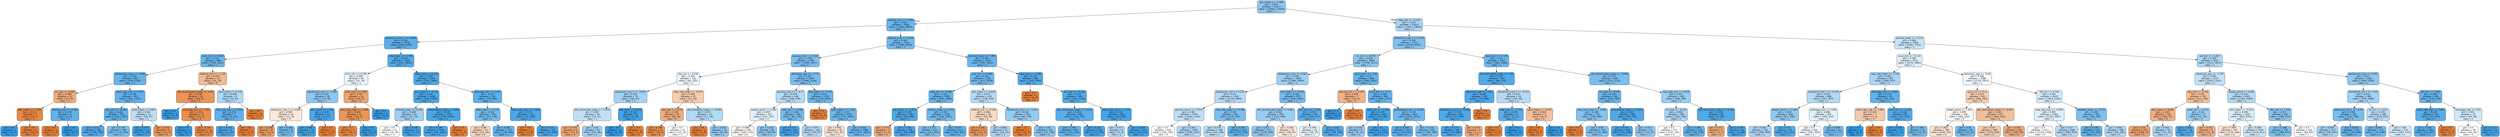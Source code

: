 digraph Tree {
node [shape=box, style="filled, rounded", color="black", fontname="helvetica"] ;
edge [fontname="helvetica"] ;
0 [label="gcs_verbal <= -0.308\ngini = 0.421\nsamples = 21217\nvalue = [10081, 23409]\nclass = 1", fillcolor="#8ec7f0"] ;
1 [label="totalco2_min <= -0.503\ngini = 0.319\nsamples = 7802\nvalue = [2444, 9807]\nclass = 1", fillcolor="#6ab5eb"] ;
0 -> 1 [labeldistance=2.5, labelangle=45, headlabel="True"] ;
2 [label="potassium_max.1 <= -0.034\ngini = 0.256\nsamples = 2378\nvalue = [560, 3148]\nclass = 1", fillcolor="#5caeea"] ;
1 -> 2 ;
3 [label="pco2_min <= 0.629\ngini = 0.321\nsamples = 988\nvalue = [309, 1232]\nclass = 1", fillcolor="#6bb6ec"] ;
2 -> 3 ;
4 [label="baseexcess_max <= -3.669\ngini = 0.303\nsamples = 965\nvalue = [278, 1218]\nclass = 1", fillcolor="#66b3eb"] ;
3 -> 4 ;
5 [label="inr_max <= 4.509\ngini = 0.386\nsamples = 13\nvalue = [17, 6]\nclass = 0", fillcolor="#eead7f"] ;
4 -> 5 ;
6 [label="wbc_mean <= -1.189\ngini = 0.111\nsamples = 9\nvalue = [16, 1]\nclass = 0", fillcolor="#e78945"] ;
5 -> 6 ;
7 [label="gini = 0.0\nsamples = 1\nvalue = [0, 1]\nclass = 1", fillcolor="#399de5"] ;
6 -> 7 ;
8 [label="gini = 0.0\nsamples = 8\nvalue = [16, 0]\nclass = 0", fillcolor="#e58139"] ;
6 -> 8 ;
9 [label="glucose_max <= -0.384\ngini = 0.278\nsamples = 4\nvalue = [1, 5]\nclass = 1", fillcolor="#61b1ea"] ;
5 -> 9 ;
10 [label="gini = 0.0\nsamples = 1\nvalue = [1, 0]\nclass = 0", fillcolor="#e58139"] ;
9 -> 10 ;
11 [label="gini = 0.0\nsamples = 3\nvalue = [0, 5]\nclass = 1", fillcolor="#399de5"] ;
9 -> 11 ;
12 [label="heart_rate_max <= 2.627\ngini = 0.292\nsamples = 952\nvalue = [261, 1212]\nclass = 1", fillcolor="#64b2eb"] ;
4 -> 12 ;
13 [label="sbp_min <= -0.184\ngini = 0.282\nsamples = 931\nvalue = [243, 1185]\nclass = 1", fillcolor="#62b1ea"] ;
12 -> 13 ;
14 [label="gini = 0.213\nsamples = 582\nvalue = [108, 782]\nclass = 1", fillcolor="#54abe9"] ;
13 -> 14 ;
15 [label="gini = 0.376\nsamples = 349\nvalue = [135, 403]\nclass = 1", fillcolor="#7bbeee"] ;
13 -> 15 ;
16 [label="spo2_mean <= 0.667\ngini = 0.48\nsamples = 21\nvalue = [18, 27]\nclass = 1", fillcolor="#bddef6"] ;
12 -> 16 ;
17 [label="gini = 0.077\nsamples = 12\nvalue = [1, 24]\nclass = 1", fillcolor="#41a1e6"] ;
16 -> 17 ;
18 [label="gini = 0.255\nsamples = 9\nvalue = [17, 3]\nclass = 0", fillcolor="#ea975c"] ;
16 -> 18 ;
19 [label="totalco2_min <= -1.128\ngini = 0.429\nsamples = 23\nvalue = [31, 14]\nclass = 0", fillcolor="#f1ba92"] ;
3 -> 19 ;
20 [label="abs_lymphocytes_mean <= -0.25\ngini = 0.238\nsamples = 14\nvalue = [25, 4]\nclass = 0", fillcolor="#e99559"] ;
19 -> 20 ;
21 [label="gini = 0.0\nsamples = 1\nvalue = [0, 1]\nclass = 1", fillcolor="#399de5"] ;
20 -> 21 ;
22 [label="aniongap_min <= -1.381\ngini = 0.191\nsamples = 13\nvalue = [25, 3]\nclass = 0", fillcolor="#e89051"] ;
20 -> 22 ;
23 [label="gini = 0.0\nsamples = 1\nvalue = [0, 1]\nclass = 1", fillcolor="#399de5"] ;
22 -> 23 ;
24 [label="gini = 0.137\nsamples = 12\nvalue = [25, 2]\nclass = 0", fillcolor="#e78b49"] ;
22 -> 24 ;
25 [label="spo2_mean <= 0.778\ngini = 0.469\nsamples = 9\nvalue = [6, 10]\nclass = 1", fillcolor="#b0d8f5"] ;
19 -> 25 ;
26 [label="resp_rate_max <= 0.956\ngini = 0.278\nsamples = 7\nvalue = [2, 10]\nclass = 1", fillcolor="#61b1ea"] ;
25 -> 26 ;
27 [label="gini = 0.165\nsamples = 6\nvalue = [1, 10]\nclass = 1", fillcolor="#4da7e8"] ;
26 -> 27 ;
28 [label="gini = 0.0\nsamples = 1\nvalue = [1, 0]\nclass = 0", fillcolor="#e58139"] ;
26 -> 28 ;
29 [label="gini = 0.0\nsamples = 2\nvalue = [4, 0]\nclass = 0", fillcolor="#e58139"] ;
25 -> 29 ;
30 [label="mbp_mean <= -1.958\ngini = 0.205\nsamples = 1390\nvalue = [251, 1916]\nclass = 1", fillcolor="#53aae8"] ;
2 -> 30 ;
31 [label="pco2_min <= 0.184\ngini = 0.498\nsamples = 40\nvalue = [31, 35]\nclass = 1", fillcolor="#e8f4fc"] ;
30 -> 31 ;
32 [label="baseexcess_min <= -2.158\ngini = 0.422\nsamples = 28\nvalue = [13, 30]\nclass = 1", fillcolor="#8fc7f0"] ;
31 -> 32 ;
33 [label="potassium_max.1 <= 0.801\ngini = 0.495\nsamples = 16\nvalue = [11, 9]\nclass = 0", fillcolor="#fae8db"] ;
32 -> 33 ;
34 [label="gini = 0.298\nsamples = 8\nvalue = [9, 2]\nclass = 0", fillcolor="#eb9d65"] ;
33 -> 34 ;
35 [label="gini = 0.346\nsamples = 8\nvalue = [2, 7]\nclass = 1", fillcolor="#72b9ec"] ;
33 -> 35 ;
36 [label="wbc_mean <= 1.926\ngini = 0.159\nsamples = 12\nvalue = [2, 21]\nclass = 1", fillcolor="#4ca6e7"] ;
32 -> 36 ;
37 [label="gini = 0.087\nsamples = 11\nvalue = [1, 21]\nclass = 1", fillcolor="#42a2e6"] ;
36 -> 37 ;
38 [label="gini = 0.0\nsamples = 1\nvalue = [1, 0]\nclass = 0", fillcolor="#e58139"] ;
36 -> 38 ;
39 [label="pco2_max <= 4.602\ngini = 0.34\nsamples = 12\nvalue = [18, 5]\nclass = 0", fillcolor="#eca470"] ;
31 -> 39 ;
40 [label="resp_rate_mean <= 1.936\ngini = 0.245\nsamples = 11\nvalue = [18, 3]\nclass = 0", fillcolor="#e9965a"] ;
39 -> 40 ;
41 [label="gini = 0.1\nsamples = 9\nvalue = [18, 1]\nclass = 0", fillcolor="#e68844"] ;
40 -> 41 ;
42 [label="gini = 0.0\nsamples = 2\nvalue = [0, 2]\nclass = 1", fillcolor="#399de5"] ;
40 -> 42 ;
43 [label="gini = 0.0\nsamples = 1\nvalue = [0, 2]\nclass = 1", fillcolor="#399de5"] ;
39 -> 43 ;
44 [label="mbp_mean <= 0.259\ngini = 0.187\nsamples = 1350\nvalue = [220, 1881]\nclass = 1", fillcolor="#50a8e8"] ;
30 -> 44 ;
45 [label="bun_mean <= -0.713\ngini = 0.161\nsamples = 1048\nvalue = [145, 1495]\nclass = 1", fillcolor="#4ca7e8"] ;
44 -> 45 ;
46 [label="chloride_mean <= 0.705\ngini = 0.449\nsamples = 33\nvalue = [17, 33]\nclass = 1", fillcolor="#9fcff2"] ;
45 -> 46 ;
47 [label="gini = 0.5\nsamples = 21\nvalue = [16, 16]\nclass = 0", fillcolor="#ffffff"] ;
46 -> 47 ;
48 [label="gini = 0.105\nsamples = 12\nvalue = [1, 17]\nclass = 1", fillcolor="#45a3e7"] ;
46 -> 48 ;
49 [label="temperature_mean <= 4.892\ngini = 0.148\nsamples = 1015\nvalue = [128, 1462]\nclass = 1", fillcolor="#4aa6e7"] ;
45 -> 49 ;
50 [label="gini = 0.146\nsamples = 1014\nvalue = [126, 1462]\nclass = 1", fillcolor="#4aa5e7"] ;
49 -> 50 ;
51 [label="gini = 0.0\nsamples = 1\nvalue = [2, 0]\nclass = 0", fillcolor="#e58139"] ;
49 -> 51 ;
52 [label="aniongap_min <= 0.147\ngini = 0.272\nsamples = 302\nvalue = [75, 386]\nclass = 1", fillcolor="#5fb0ea"] ;
44 -> 52 ;
53 [label="mbp_mean <= 0.315\ngini = 0.354\nsamples = 149\nvalue = [53, 178]\nclass = 1", fillcolor="#74baed"] ;
52 -> 53 ;
54 [label="gini = 0.48\nsamples = 15\nvalue = [15, 10]\nclass = 0", fillcolor="#f6d5bd"] ;
53 -> 54 ;
55 [label="gini = 0.301\nsamples = 134\nvalue = [38, 168]\nclass = 1", fillcolor="#66b3eb"] ;
53 -> 55 ;
56 [label="heart_rate_max <= -2.029\ngini = 0.173\nsamples = 153\nvalue = [22, 208]\nclass = 1", fillcolor="#4ea7e8"] ;
52 -> 56 ;
57 [label="gini = 0.0\nsamples = 1\nvalue = [3, 0]\nclass = 0", fillcolor="#e58139"] ;
56 -> 57 ;
58 [label="gini = 0.153\nsamples = 152\nvalue = [19, 208]\nclass = 1", fillcolor="#4ba6e7"] ;
56 -> 58 ;
59 [label="totalco2_max <= 0.244\ngini = 0.344\nsamples = 5424\nvalue = [1884, 6659]\nclass = 1", fillcolor="#71b9ec"] ;
1 -> 59 ;
60 [label="glucose_max <= -0.932\ngini = 0.378\nsamples = 2748\nvalue = [1099, 3247]\nclass = 1", fillcolor="#7cbeee"] ;
59 -> 60 ;
61 [label="sbp_min <= 0.206\ngini = 0.499\nsamples = 122\nvalue = [93, 101]\nclass = 1", fillcolor="#eff7fd"] ;
60 -> 61 ;
62 [label="potassium_max.1 <= -0.034\ngini = 0.455\nsamples = 70\nvalue = [36, 67]\nclass = 1", fillcolor="#a3d2f3"] ;
61 -> 62 ;
63 [label="abs_monocytes_mean <= -0.414\ngini = 0.483\nsamples = 58\nvalue = [35, 51]\nclass = 1", fillcolor="#c1e0f7"] ;
62 -> 63 ;
64 [label="gini = 0.355\nsamples = 8\nvalue = [10, 3]\nclass = 0", fillcolor="#eda774"] ;
63 -> 64 ;
65 [label="gini = 0.45\nsamples = 50\nvalue = [25, 48]\nclass = 1", fillcolor="#a0d0f3"] ;
63 -> 65 ;
66 [label="sbp_mean <= 0.679\ngini = 0.111\nsamples = 12\nvalue = [1, 16]\nclass = 1", fillcolor="#45a3e7"] ;
62 -> 66 ;
67 [label="gini = 0.0\nsamples = 11\nvalue = [0, 16]\nclass = 1", fillcolor="#399de5"] ;
66 -> 67 ;
68 [label="gini = 0.0\nsamples = 1\nvalue = [1, 0]\nclass = 0", fillcolor="#e58139"] ;
66 -> 68 ;
69 [label="resp_rate_mean <= -0.073\ngini = 0.468\nsamples = 52\nvalue = [57, 34]\nclass = 0", fillcolor="#f5ccaf"] ;
61 -> 69 ;
70 [label="sbp_max <= 0.279\ngini = 0.383\nsamples = 35\nvalue = [46, 16]\nclass = 0", fillcolor="#eead7e"] ;
69 -> 70 ;
71 [label="gini = 0.188\nsamples = 21\nvalue = [34, 4]\nclass = 0", fillcolor="#e89050"] ;
70 -> 71 ;
72 [label="gini = 0.5\nsamples = 14\nvalue = [12, 12]\nclass = 0", fillcolor="#ffffff"] ;
70 -> 72 ;
73 [label="abs_basophils_mean <= -0.449\ngini = 0.471\nsamples = 17\nvalue = [11, 18]\nclass = 1", fillcolor="#b2d9f5"] ;
69 -> 73 ;
74 [label="gini = 0.0\nsamples = 2\nvalue = [3, 0]\nclass = 0", fillcolor="#e58139"] ;
73 -> 74 ;
75 [label="gini = 0.426\nsamples = 15\nvalue = [8, 18]\nclass = 1", fillcolor="#91c9f1"] ;
73 -> 75 ;
76 [label="admission_age <= -0.777\ngini = 0.367\nsamples = 2626\nvalue = [1006, 3146]\nclass = 1", fillcolor="#78bced"] ;
60 -> 76 ;
77 [label="glucose_max.2 <= -0.17\ngini = 0.474\nsamples = 490\nvalue = [288, 459]\nclass = 1", fillcolor="#b5daf5"] ;
76 -> 77 ;
78 [label="weight_admit <= 0.462\ngini = 0.497\nsamples = 321\nvalue = [227, 267]\nclass = 1", fillcolor="#e1f0fb"] ;
77 -> 78 ;
79 [label="gini = 0.499\nsamples = 236\nvalue = [187, 173]\nclass = 0", fillcolor="#fdf6f0"] ;
78 -> 79 ;
80 [label="gini = 0.419\nsamples = 85\nvalue = [40, 94]\nclass = 1", fillcolor="#8dc7f0"] ;
78 -> 80 ;
81 [label="mbp_min <= 0.089\ngini = 0.366\nsamples = 169\nvalue = [61, 192]\nclass = 1", fillcolor="#78bced"] ;
77 -> 81 ;
82 [label="gini = 0.117\nsamples = 69\nvalue = [7, 105]\nclass = 1", fillcolor="#46a4e7"] ;
81 -> 82 ;
83 [label="gini = 0.473\nsamples = 100\nvalue = [54, 87]\nclass = 1", fillcolor="#b4daf5"] ;
81 -> 83 ;
84 [label="dbp_mean <= -3.113\ngini = 0.333\nsamples = 2136\nvalue = [718, 2687]\nclass = 1", fillcolor="#6eb7ec"] ;
76 -> 84 ;
85 [label="gini = 0.0\nsamples = 2\nvalue = [6, 0]\nclass = 0", fillcolor="#e58139"] ;
84 -> 85 ;
86 [label="spo2_mean <= -1.452\ngini = 0.331\nsamples = 2134\nvalue = [712, 2687]\nclass = 1", fillcolor="#6db7ec"] ;
84 -> 86 ;
87 [label="gini = 0.492\nsamples = 48\nvalue = [41, 32]\nclass = 0", fillcolor="#f9e3d4"] ;
86 -> 87 ;
88 [label="gini = 0.322\nsamples = 2086\nvalue = [671, 2655]\nclass = 1", fillcolor="#6bb6ec"] ;
86 -> 88 ;
89 [label="glucose_mean <= -0.003\ngini = 0.304\nsamples = 2676\nvalue = [785, 3412]\nclass = 1", fillcolor="#67b4eb"] ;
59 -> 89 ;
90 [label="po2_min <= 0.986\ngini = 0.341\nsamples = 1792\nvalue = [617, 2218]\nclass = 1", fillcolor="#70b8ec"] ;
89 -> 90 ;
91 [label="mbp_min <= -0.586\ngini = 0.312\nsamples = 1569\nvalue = [479, 2000]\nclass = 1", fillcolor="#68b4eb"] ;
90 -> 91 ;
92 [label="sbp_mean <= -2.075\ngini = 0.189\nsamples = 339\nvalue = [59, 499]\nclass = 1", fillcolor="#50a9e8"] ;
91 -> 92 ;
93 [label="gini = 0.375\nsamples = 3\nvalue = [3, 1]\nclass = 0", fillcolor="#eeab7b"] ;
92 -> 93 ;
94 [label="gini = 0.182\nsamples = 336\nvalue = [56, 498]\nclass = 1", fillcolor="#4fa8e8"] ;
92 -> 94 ;
95 [label="sodium_mean <= 0.413\ngini = 0.342\nsamples = 1230\nvalue = [420, 1501]\nclass = 1", fillcolor="#70b8ec"] ;
91 -> 95 ;
96 [label="gini = 0.371\nsamples = 815\nvalue = [311, 954]\nclass = 1", fillcolor="#7abded"] ;
95 -> 96 ;
97 [label="gini = 0.277\nsamples = 415\nvalue = [109, 547]\nclass = 1", fillcolor="#60b1ea"] ;
95 -> 97 ;
98 [label="bun_mean <= -0.639\ngini = 0.475\nsamples = 223\nvalue = [138, 218]\nclass = 1", fillcolor="#b6dbf5"] ;
90 -> 98 ;
99 [label="totalco2_min <= 0.539\ngini = 0.486\nsamples = 58\nvalue = [56, 40]\nclass = 0", fillcolor="#f8dbc6"] ;
98 -> 99 ;
100 [label="gini = 0.268\nsamples = 27\nvalue = [37, 7]\nclass = 0", fillcolor="#ea995e"] ;
99 -> 100 ;
101 [label="gini = 0.464\nsamples = 31\nvalue = [19, 33]\nclass = 1", fillcolor="#abd5f4"] ;
99 -> 101 ;
102 [label="hematocrit_max.1 <= -1.417\ngini = 0.432\nsamples = 165\nvalue = [82, 178]\nclass = 1", fillcolor="#94caf1"] ;
98 -> 102 ;
103 [label="gini = 0.0\nsamples = 4\nvalue = [10, 0]\nclass = 0", fillcolor="#e58139"] ;
102 -> 103 ;
104 [label="gini = 0.41\nsamples = 161\nvalue = [72, 178]\nclass = 1", fillcolor="#89c5f0"] ;
102 -> 104 ;
105 [label="mbp_max <= -1.996\ngini = 0.216\nsamples = 884\nvalue = [168, 1194]\nclass = 1", fillcolor="#55abe9"] ;
89 -> 105 ;
106 [label="gini = 0.0\nsamples = 1\nvalue = [3, 0]\nclass = 0", fillcolor="#e58139"] ;
105 -> 106 ;
107 [label="ptt_max <= -0.228\ngini = 0.213\nsamples = 883\nvalue = [165, 1194]\nclass = 1", fillcolor="#54abe9"] ;
105 -> 107 ;
108 [label="abs_monocytes_mean <= -0.011\ngini = 0.254\nsamples = 600\nvalue = [136, 776]\nclass = 1", fillcolor="#5caeea"] ;
107 -> 108 ;
109 [label="gini = 0.291\nsamples = 454\nvalue = [121, 564]\nclass = 1", fillcolor="#63b2eb"] ;
108 -> 109 ;
110 [label="gini = 0.123\nsamples = 146\nvalue = [15, 212]\nclass = 1", fillcolor="#47a4e7"] ;
108 -> 110 ;
111 [label="heart_rate_min <= -1.572\ngini = 0.121\nsamples = 283\nvalue = [29, 418]\nclass = 1", fillcolor="#47a4e7"] ;
107 -> 111 ;
112 [label="gini = 0.473\nsamples = 9\nvalue = [5, 8]\nclass = 1", fillcolor="#b5daf5"] ;
111 -> 112 ;
113 [label="gini = 0.104\nsamples = 274\nvalue = [24, 410]\nclass = 1", fillcolor="#45a3e7"] ;
111 -> 113 ;
114 [label="mbp_min <= -0.112\ngini = 0.461\nsamples = 13415\nvalue = [7637, 13602]\nclass = 1", fillcolor="#a8d4f4"] ;
0 -> 114 [labeldistance=2.5, labelangle=-45, headlabel="False"] ;
115 [label="potassium_max.1 <= 0.324\ngini = 0.395\nsamples = 5251\nvalue = [2256, 6079]\nclass = 1", fillcolor="#82c1ef"] ;
114 -> 115 ;
116 [label="inr_min <= 0.078\ngini = 0.418\nsamples = 3804\nvalue = [1794, 4231]\nclass = 1", fillcolor="#8dc7f0"] ;
115 -> 116 ;
117 [label="baseexcess_max <= 0.042\ngini = 0.445\nsamples = 2805\nvalue = [1495, 2970]\nclass = 1", fillcolor="#9dcef2"] ;
116 -> 117 ;
118 [label="baseexcess_min <= 0.276\ngini = 0.471\nsamples = 1930\nvalue = [1159, 1889]\nclass = 1", fillcolor="#b2d9f5"] ;
117 -> 118 ;
119 [label="glucose_max.2 <= -0.527\ngini = 0.481\nsamples = 1638\nvalue = [1040, 1542]\nclass = 1", fillcolor="#bfdff7"] ;
118 -> 119 ;
120 [label="gini = 0.5\nsamples = 436\nvalue = [336, 335]\nclass = 0", fillcolor="#fffffe"] ;
119 -> 120 ;
121 [label="gini = 0.465\nsamples = 1202\nvalue = [704, 1207]\nclass = 1", fillcolor="#acd6f4"] ;
119 -> 121 ;
122 [label="resp_rate_mean <= -0.398\ngini = 0.38\nsamples = 292\nvalue = [119, 347]\nclass = 1", fillcolor="#7dbfee"] ;
118 -> 122 ;
123 [label="gini = 0.475\nsamples = 109\nvalue = [69, 109]\nclass = 1", fillcolor="#b6dbf5"] ;
122 -> 123 ;
124 [label="gini = 0.287\nsamples = 183\nvalue = [50, 238]\nclass = 1", fillcolor="#63b2ea"] ;
122 -> 124 ;
125 [label="bun_mean <= -0.419\ngini = 0.362\nsamples = 875\nvalue = [336, 1081]\nclass = 1", fillcolor="#77bbed"] ;
117 -> 125 ;
126 [label="abs_lymphocytes_mean <= 0.087\ngini = 0.441\nsamples = 430\nvalue = [227, 464]\nclass = 1", fillcolor="#9acdf2"] ;
125 -> 126 ;
127 [label="gini = 0.417\nsamples = 375\nvalue = [179, 424]\nclass = 1", fillcolor="#8dc6f0"] ;
126 -> 127 ;
128 [label="gini = 0.496\nsamples = 55\nvalue = [48, 40]\nclass = 0", fillcolor="#fbeade"] ;
126 -> 128 ;
129 [label="po2_max <= -1.363\ngini = 0.255\nsamples = 445\nvalue = [109, 617]\nclass = 1", fillcolor="#5caeea"] ;
125 -> 129 ;
130 [label="gini = 0.498\nsamples = 24\nvalue = [20, 23]\nclass = 1", fillcolor="#e5f2fc"] ;
129 -> 130 ;
131 [label="gini = 0.227\nsamples = 421\nvalue = [89, 594]\nclass = 1", fillcolor="#57ace9"] ;
129 -> 131 ;
132 [label="spo2_mean <= -5.66\ngini = 0.31\nsamples = 999\nvalue = [299, 1261]\nclass = 1", fillcolor="#68b4eb"] ;
116 -> 132 ;
133 [label="glucose_min <= -0.376\ngini = 0.408\nsamples = 7\nvalue = [10, 4]\nclass = 0", fillcolor="#efb388"] ;
132 -> 133 ;
134 [label="gini = 0.0\nsamples = 2\nvalue = [0, 4]\nclass = 1", fillcolor="#399de5"] ;
133 -> 134 ;
135 [label="gini = 0.0\nsamples = 5\nvalue = [10, 0]\nclass = 0", fillcolor="#e58139"] ;
133 -> 135 ;
136 [label="pco2_min <= -0.77\ngini = 0.304\nsamples = 992\nvalue = [289, 1257]\nclass = 1", fillcolor="#67b4eb"] ;
132 -> 136 ;
137 [label="spo2_min <= -1.591\ngini = 0.133\nsamples = 168\nvalue = [19, 246]\nclass = 1", fillcolor="#48a5e7"] ;
136 -> 137 ;
138 [label="gini = 0.432\nsamples = 9\nvalue = [6, 13]\nclass = 1", fillcolor="#94caf1"] ;
137 -> 138 ;
139 [label="gini = 0.1\nsamples = 159\nvalue = [13, 233]\nclass = 1", fillcolor="#44a2e6"] ;
137 -> 139 ;
140 [label="temperature_min <= 0.045\ngini = 0.333\nsamples = 824\nvalue = [270, 1011]\nclass = 1", fillcolor="#6eb7ec"] ;
136 -> 140 ;
141 [label="gini = 0.254\nsamples = 319\nvalue = [74, 421]\nclass = 1", fillcolor="#5caeea"] ;
140 -> 141 ;
142 [label="gini = 0.374\nsamples = 505\nvalue = [196, 590]\nclass = 1", fillcolor="#7bbeee"] ;
140 -> 142 ;
143 [label="spo2_min <= -0.178\ngini = 0.32\nsamples = 1447\nvalue = [462, 1848]\nclass = 1", fillcolor="#6ab6ec"] ;
115 -> 143 ;
144 [label="abs_eosinophils_mean <= 1.36\ngini = 0.197\nsamples = 509\nvalue = [89, 715]\nclass = 1", fillcolor="#52a9e8"] ;
143 -> 144 ;
145 [label="admission_age <= 1.917\ngini = 0.182\nsamples = 491\nvalue = [79, 699]\nclass = 1", fillcolor="#4fa8e8"] ;
144 -> 145 ;
146 [label="potassium_min.1 <= 4.268\ngini = 0.179\nsamples = 490\nvalue = [77, 699]\nclass = 1", fillcolor="#4fa8e8"] ;
145 -> 146 ;
147 [label="gini = 0.173\nsamples = 487\nvalue = [74, 698]\nclass = 1", fillcolor="#4ea7e8"] ;
146 -> 147 ;
148 [label="gini = 0.375\nsamples = 3\nvalue = [3, 1]\nclass = 0", fillcolor="#eeab7b"] ;
146 -> 148 ;
149 [label="gini = 0.0\nsamples = 1\nvalue = [2, 0]\nclass = 0", fillcolor="#e58139"] ;
145 -> 149 ;
150 [label="hematocrit_max.1 <= -0.233\ngini = 0.473\nsamples = 18\nvalue = [10, 16]\nclass = 1", fillcolor="#b5daf5"] ;
144 -> 150 ;
151 [label="mbp_max <= -1.173\ngini = 0.245\nsamples = 9\nvalue = [2, 12]\nclass = 1", fillcolor="#5aade9"] ;
150 -> 151 ;
152 [label="gini = 0.0\nsamples = 2\nvalue = [2, 0]\nclass = 0", fillcolor="#e58139"] ;
151 -> 152 ;
153 [label="gini = 0.0\nsamples = 7\nvalue = [0, 12]\nclass = 1", fillcolor="#399de5"] ;
151 -> 153 ;
154 [label="spo2_mean <= -0.375\ngini = 0.444\nsamples = 9\nvalue = [8, 4]\nclass = 0", fillcolor="#f2c09c"] ;
150 -> 154 ;
155 [label="gini = 0.0\nsamples = 5\nvalue = [8, 0]\nclass = 0", fillcolor="#e58139"] ;
154 -> 155 ;
156 [label="gini = 0.0\nsamples = 4\nvalue = [0, 4]\nclass = 1", fillcolor="#399de5"] ;
154 -> 156 ;
157 [label="abs_lymphocytes_mean <= -0.058\ngini = 0.373\nsamples = 938\nvalue = [373, 1133]\nclass = 1", fillcolor="#7abdee"] ;
143 -> 157 ;
158 [label="inr_max <= -0.178\ngini = 0.317\nsamples = 590\nvalue = [183, 744]\nclass = 1", fillcolor="#6ab5eb"] ;
157 -> 158 ;
159 [label="resp_rate_mean <= -1.665\ngini = 0.399\nsamples = 321\nvalue = [139, 366]\nclass = 1", fillcolor="#84c2ef"] ;
158 -> 159 ;
160 [label="gini = 0.0\nsamples = 3\nvalue = [7, 0]\nclass = 0", fillcolor="#e58139"] ;
159 -> 160 ;
161 [label="gini = 0.39\nsamples = 318\nvalue = [132, 366]\nclass = 1", fillcolor="#80c0ee"] ;
159 -> 161 ;
162 [label="temperature_mean <= 0.616\ngini = 0.187\nsamples = 269\nvalue = [44, 378]\nclass = 1", fillcolor="#50a8e8"] ;
158 -> 162 ;
163 [label="gini = 0.147\nsamples = 238\nvalue = [30, 346]\nclass = 1", fillcolor="#4aa5e7"] ;
162 -> 163 ;
164 [label="gini = 0.423\nsamples = 31\nvalue = [14, 32]\nclass = 1", fillcolor="#90c8f0"] ;
162 -> 164 ;
165 [label="resp_rate_max <= 0.878\ngini = 0.441\nsamples = 348\nvalue = [190, 389]\nclass = 1", fillcolor="#9acdf2"] ;
157 -> 165 ;
166 [label="inr_max <= -0.178\ngini = 0.462\nsamples = 300\nvalue = [181, 320]\nclass = 1", fillcolor="#a9d4f4"] ;
165 -> 166 ;
167 [label="gini = 0.5\nsamples = 171\nvalue = [143, 141]\nclass = 0", fillcolor="#fffdfc"] ;
166 -> 167 ;
168 [label="gini = 0.289\nsamples = 129\nvalue = [38, 179]\nclass = 1", fillcolor="#63b2eb"] ;
166 -> 168 ;
169 [label="abs_monocytes_mean <= -0.345\ngini = 0.204\nsamples = 48\nvalue = [9, 69]\nclass = 1", fillcolor="#53aae8"] ;
165 -> 169 ;
170 [label="gini = 0.375\nsamples = 4\nvalue = [3, 1]\nclass = 0", fillcolor="#eeab7b"] ;
169 -> 170 ;
171 [label="gini = 0.149\nsamples = 44\nvalue = [6, 68]\nclass = 1", fillcolor="#4aa6e7"] ;
169 -> 171 ;
172 [label="glucose_mean <= -0.215\ngini = 0.486\nsamples = 8164\nvalue = [5381, 7523]\nclass = 1", fillcolor="#c7e3f8"] ;
114 -> 172 ;
173 [label="pco2_min <= -0.134\ngini = 0.496\nsamples = 4533\nvalue = [3270, 3892]\nclass = 1", fillcolor="#dfeffb"] ;
172 -> 173 ;
174 [label="resp_rate_mean <= 1.738\ngini = 0.461\nsamples = 953\nvalue = [550, 975]\nclass = 1", fillcolor="#a9d4f4"] ;
173 -> 174 ;
175 [label="hematocrit_min.1 <= -0.216\ngini = 0.472\nsamples = 866\nvalue = [527, 857]\nclass = 1", fillcolor="#b3d9f5"] ;
174 -> 175 ;
176 [label="weight_admit <= 0.265\ngini = 0.429\nsamples = 459\nvalue = [227, 500]\nclass = 1", fillcolor="#93c9f1"] ;
175 -> 176 ;
177 [label="gini = 0.461\nsamples = 362\nvalue = [208, 368]\nclass = 1", fillcolor="#a9d4f4"] ;
176 -> 177 ;
178 [label="gini = 0.22\nsamples = 97\nvalue = [19, 132]\nclass = 1", fillcolor="#56abe9"] ;
176 -> 178 ;
179 [label="aniongap_min <= 1.259\ngini = 0.496\nsamples = 407\nvalue = [300, 357]\nclass = 1", fillcolor="#dfeffb"] ;
175 -> 179 ;
180 [label="gini = 0.5\nsamples = 364\nvalue = [283, 300]\nclass = 1", fillcolor="#f4f9fe"] ;
179 -> 180 ;
181 [label="gini = 0.354\nsamples = 43\nvalue = [17, 57]\nclass = 1", fillcolor="#74baed"] ;
179 -> 181 ;
182 [label="aniongap_min <= -0.687\ngini = 0.273\nsamples = 87\nvalue = [23, 118]\nclass = 1", fillcolor="#60b0ea"] ;
174 -> 182 ;
183 [label="heart_rate_max <= 1.083\ngini = 0.463\nsamples = 7\nvalue = [7, 4]\nclass = 0", fillcolor="#f4c9aa"] ;
182 -> 183 ;
184 [label="gini = 0.0\nsamples = 4\nvalue = [0, 4]\nclass = 1", fillcolor="#399de5"] ;
183 -> 184 ;
185 [label="gini = 0.0\nsamples = 3\nvalue = [7, 0]\nclass = 0", fillcolor="#e58139"] ;
183 -> 185 ;
186 [label="spo2_min <= -0.029\ngini = 0.216\nsamples = 80\nvalue = [16, 114]\nclass = 1", fillcolor="#55abe9"] ;
182 -> 186 ;
187 [label="gini = 0.076\nsamples = 47\nvalue = [3, 73]\nclass = 1", fillcolor="#41a1e6"] ;
186 -> 187 ;
188 [label="gini = 0.366\nsamples = 33\nvalue = [13, 41]\nclass = 1", fillcolor="#78bced"] ;
186 -> 188 ;
189 [label="admission_age <= -0.84\ngini = 0.499\nsamples = 3580\nvalue = [2720, 2917]\nclass = 1", fillcolor="#f2f8fd"] ;
173 -> 189 ;
190 [label="spo2_min <= 0.12\ngini = 0.473\nsamples = 945\nvalue = [906, 562]\nclass = 0", fillcolor="#f5cfb4"] ;
189 -> 190 ;
191 [label="weight_admit <= 1.402\ngini = 0.499\nsamples = 328\nvalue = [262, 243]\nclass = 0", fillcolor="#fdf6f1"] ;
190 -> 191 ;
192 [label="gini = 0.492\nsamples = 280\nvalue = [246, 191]\nclass = 0", fillcolor="#f9e3d3"] ;
191 -> 192 ;
193 [label="gini = 0.36\nsamples = 48\nvalue = [16, 52]\nclass = 1", fillcolor="#76bbed"] ;
191 -> 193 ;
194 [label="abs_eosinophils_mean <= -0.053\ngini = 0.443\nsamples = 617\nvalue = [644, 319]\nclass = 0", fillcolor="#f2bf9b"] ;
190 -> 194 ;
195 [label="gini = 0.47\nsamples = 388\nvalue = [379, 229]\nclass = 0", fillcolor="#f5cdb1"] ;
194 -> 195 ;
196 [label="gini = 0.378\nsamples = 229\nvalue = [265, 90]\nclass = 0", fillcolor="#eeac7c"] ;
194 -> 196 ;
197 [label="ptt_min <= 0.724\ngini = 0.492\nsamples = 2635\nvalue = [1814, 2355]\nclass = 1", fillcolor="#d2e8f9"] ;
189 -> 197 ;
198 [label="resp_rate_max <= -0.054\ngini = 0.495\nsamples = 2409\nvalue = [1718, 2087]\nclass = 1", fillcolor="#dceefa"] ;
197 -> 198 ;
199 [label="gini = 0.5\nsamples = 1411\nvalue = [1124, 1108]\nclass = 0", fillcolor="#fffdfc"] ;
198 -> 199 ;
200 [label="gini = 0.47\nsamples = 998\nvalue = [594, 979]\nclass = 1", fillcolor="#b1d8f5"] ;
198 -> 200 ;
201 [label="platelets_mean <= -0.155\ngini = 0.388\nsamples = 226\nvalue = [96, 268]\nclass = 1", fillcolor="#80c0ee"] ;
197 -> 201 ;
202 [label="gini = 0.279\nsamples = 118\nvalue = [32, 159]\nclass = 1", fillcolor="#61b1ea"] ;
201 -> 202 ;
203 [label="gini = 0.466\nsamples = 108\nvalue = [64, 109]\nclass = 1", fillcolor="#add7f4"] ;
201 -> 203 ;
204 [label="ptt_min <= -0.207\ngini = 0.465\nsamples = 3631\nvalue = [2111, 3631]\nclass = 1", fillcolor="#acd6f4"] ;
172 -> 204 ;
205 [label="admission_age <= -1.739\ngini = 0.483\nsamples = 2237\nvalue = [1453, 2107]\nclass = 1", fillcolor="#c2e1f7"] ;
204 -> 205 ;
206 [label="sbp_max <= 0.762\ngini = 0.441\nsamples = 192\nvalue = [211, 103]\nclass = 0", fillcolor="#f2bf9a"] ;
205 -> 206 ;
207 [label="wbc_mean <= 0.883\ngini = 0.393\nsamples = 165\nvalue = [196, 72]\nclass = 0", fillcolor="#efaf82"] ;
206 -> 207 ;
208 [label="gini = 0.34\nsamples = 147\nvalue = [184, 51]\nclass = 0", fillcolor="#eca470"] ;
207 -> 208 ;
209 [label="gini = 0.463\nsamples = 18\nvalue = [12, 21]\nclass = 1", fillcolor="#aad5f4"] ;
207 -> 209 ;
210 [label="pco2_min <= 0.247\ngini = 0.44\nsamples = 27\nvalue = [15, 31]\nclass = 1", fillcolor="#99ccf2"] ;
206 -> 210 ;
211 [label="gini = 0.225\nsamples = 18\nvalue = [4, 27]\nclass = 1", fillcolor="#56ace9"] ;
210 -> 211 ;
212 [label="gini = 0.391\nsamples = 9\nvalue = [11, 4]\nclass = 0", fillcolor="#eeaf81"] ;
210 -> 212 ;
213 [label="weight_admit <= 0.205\ngini = 0.472\nsamples = 2045\nvalue = [1242, 2004]\nclass = 1", fillcolor="#b4daf5"] ;
205 -> 213 ;
214 [label="wbc_mean <= -0.514\ngini = 0.495\nsamples = 1202\nvalue = [854, 1051]\nclass = 1", fillcolor="#daedfa"] ;
213 -> 214 ;
215 [label="gini = 0.494\nsamples = 197\nvalue = [176, 140]\nclass = 0", fillcolor="#fae5d7"] ;
214 -> 215 ;
216 [label="gini = 0.489\nsamples = 1005\nvalue = [678, 911]\nclass = 1", fillcolor="#cce6f8"] ;
214 -> 216 ;
217 [label="dbp_min <= 1.544\ngini = 0.411\nsamples = 843\nvalue = [388, 953]\nclass = 1", fillcolor="#8ac5f0"] ;
213 -> 217 ;
218 [label="gini = 0.386\nsamples = 741\nvalue = [308, 871]\nclass = 1", fillcolor="#7fc0ee"] ;
217 -> 218 ;
219 [label="gini = 0.5\nsamples = 102\nvalue = [80, 82]\nclass = 1", fillcolor="#fafdfe"] ;
217 -> 219 ;
220 [label="baseexcess_max <= 0.042\ngini = 0.421\nsamples = 1394\nvalue = [658, 1524]\nclass = 1", fillcolor="#8ec7f0"] ;
204 -> 220 ;
221 [label="hematocrit_min.1 <= -0.29\ngini = 0.454\nsamples = 990\nvalue = [538, 1008]\nclass = 1", fillcolor="#a3d1f3"] ;
220 -> 221 ;
222 [label="potassium_min.1 <= -0.47\ngini = 0.364\nsamples = 302\nvalue = [112, 356]\nclass = 1", fillcolor="#77bced"] ;
221 -> 222 ;
223 [label="gini = 0.456\nsamples = 111\nvalue = [58, 107]\nclass = 1", fillcolor="#a4d2f3"] ;
222 -> 223 ;
224 [label="gini = 0.293\nsamples = 191\nvalue = [54, 249]\nclass = 1", fillcolor="#64b2eb"] ;
222 -> 224 ;
225 [label="ph_min <= -0.05\ngini = 0.478\nsamples = 688\nvalue = [426, 652]\nclass = 1", fillcolor="#baddf6"] ;
221 -> 225 ;
226 [label="gini = 0.341\nsamples = 115\nvalue = [39, 140]\nclass = 1", fillcolor="#70b8ec"] ;
225 -> 226 ;
227 [label="gini = 0.49\nsamples = 573\nvalue = [387, 512]\nclass = 1", fillcolor="#cfe7f9"] ;
225 -> 227 ;
228 [label="ph_min <= 1.462\ngini = 0.306\nsamples = 404\nvalue = [120, 516]\nclass = 1", fillcolor="#67b4eb"] ;
220 -> 228 ;
229 [label="heart_rate_max <= 3.681\ngini = 0.242\nsamples = 347\nvalue = [75, 457]\nclass = 1", fillcolor="#59ade9"] ;
228 -> 229 ;
230 [label="gini = 0.238\nsamples = 346\nvalue = [73, 457]\nclass = 1", fillcolor="#59ade9"] ;
229 -> 230 ;
231 [label="gini = 0.0\nsamples = 1\nvalue = [2, 0]\nclass = 0", fillcolor="#e58139"] ;
229 -> 231 ;
232 [label="aniongap_max <= 0.61\ngini = 0.491\nsamples = 57\nvalue = [45, 59]\nclass = 1", fillcolor="#d0e8f9"] ;
228 -> 232 ;
233 [label="gini = 0.5\nsamples = 46\nvalue = [44, 44]\nclass = 0", fillcolor="#ffffff"] ;
232 -> 233 ;
234 [label="gini = 0.117\nsamples = 11\nvalue = [1, 15]\nclass = 1", fillcolor="#46a4e7"] ;
232 -> 234 ;
}